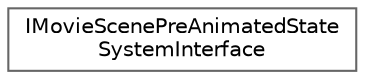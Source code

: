 digraph "Graphical Class Hierarchy"
{
 // INTERACTIVE_SVG=YES
 // LATEX_PDF_SIZE
  bgcolor="transparent";
  edge [fontname=Helvetica,fontsize=10,labelfontname=Helvetica,labelfontsize=10];
  node [fontname=Helvetica,fontsize=10,shape=box,height=0.2,width=0.4];
  rankdir="LR";
  Node0 [id="Node000000",label="IMovieScenePreAnimatedState\lSystemInterface",height=0.2,width=0.4,color="grey40", fillcolor="white", style="filled",URL="$d2/d4e/classIMovieScenePreAnimatedStateSystemInterface.html",tooltip="Interface that can be added to any entity system in the 'instantiation' phase to implement save / res..."];
}
